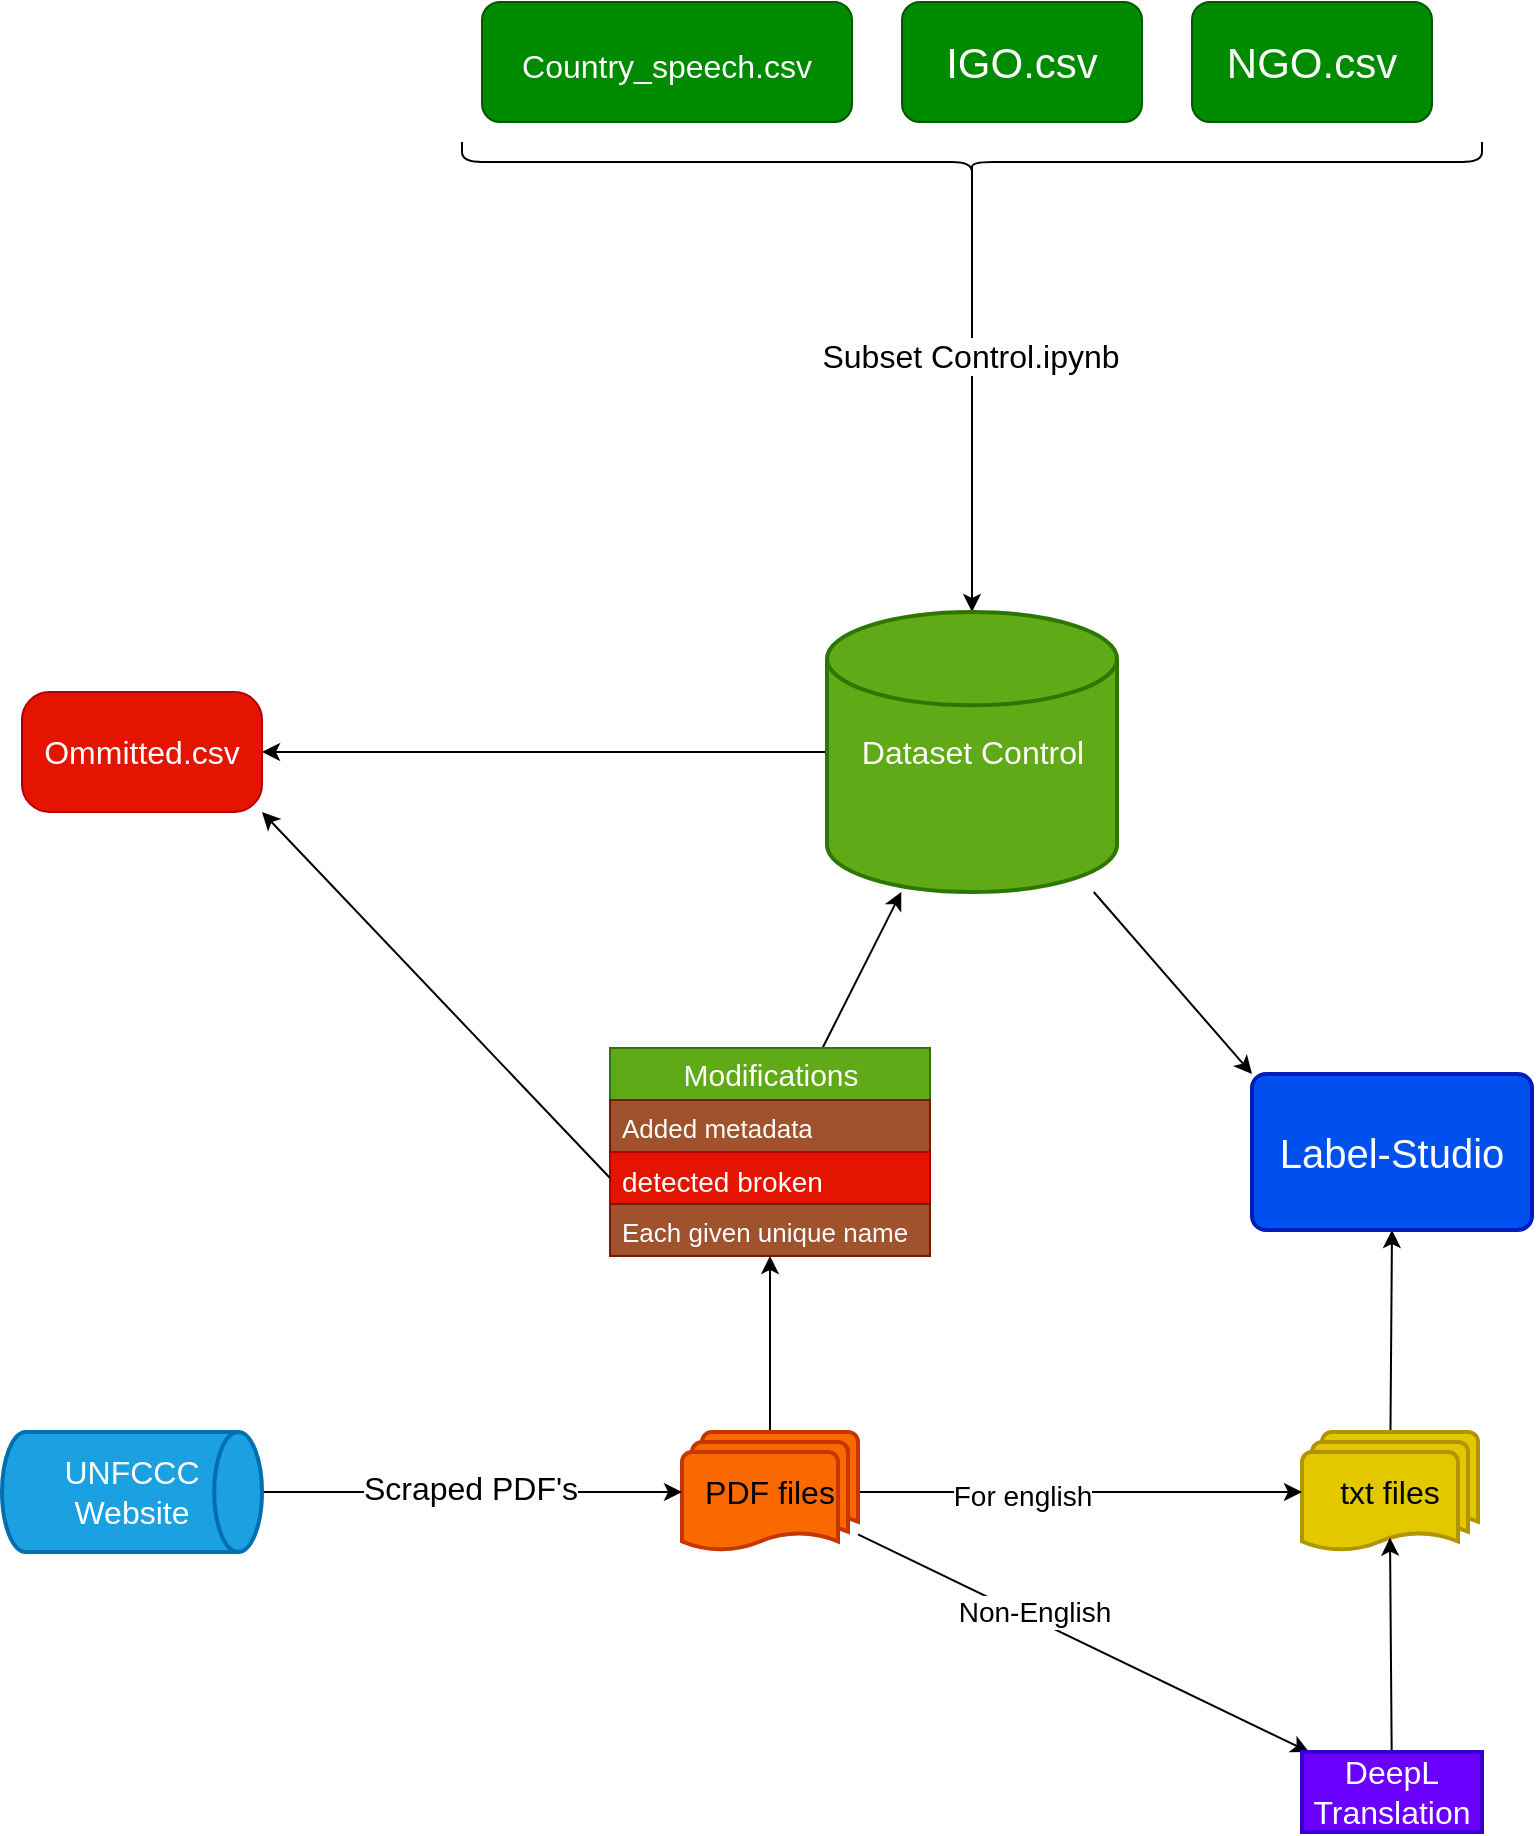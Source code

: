 <mxfile>
    <diagram id="kO-EQlBLkJEQ4z03vkCy" name="Page-1">
        <mxGraphModel dx="1467" dy="1404" grid="1" gridSize="10" guides="1" tooltips="1" connect="1" arrows="1" fold="1" page="1" pageScale="1" pageWidth="1169" pageHeight="1654" math="0" shadow="0">
            <root>
                <mxCell id="0"/>
                <mxCell id="1" parent="0"/>
                <mxCell id="31" value="" style="edgeStyle=none;html=1;fontSize=16;" parent="1" source="48" target="30" edge="1">
                    <mxGeometry relative="1" as="geometry">
                        <mxPoint x="490" y="570" as="sourcePoint"/>
                    </mxGeometry>
                </mxCell>
                <mxCell id="23" value="&lt;font style=&quot;font-size: 16px;&quot;&gt;Country_speech.csv&lt;/font&gt;" style="rounded=1;whiteSpace=wrap;html=1;fontSize=21;fillColor=#008a00;fontColor=#ffffff;strokeColor=#005700;" parent="1" vertex="1">
                    <mxGeometry x="330" y="235" width="185" height="60" as="geometry"/>
                </mxCell>
                <mxCell id="25" value="IGO.csv" style="rounded=1;whiteSpace=wrap;html=1;fontSize=21;fillColor=#008a00;fontColor=#ffffff;strokeColor=#005700;" parent="1" vertex="1">
                    <mxGeometry x="540" y="235" width="120" height="60" as="geometry"/>
                </mxCell>
                <mxCell id="28" value="NGO.csv" style="rounded=1;whiteSpace=wrap;html=1;fontSize=21;fillColor=#008a00;fontColor=#ffffff;strokeColor=#005700;" parent="1" vertex="1">
                    <mxGeometry x="685" y="235" width="120" height="60" as="geometry"/>
                </mxCell>
                <mxCell id="30" value="&lt;font style=&quot;font-size: 16px;&quot;&gt;Ommitted.csv&lt;/font&gt;" style="whiteSpace=wrap;html=1;fillColor=#e51400;strokeColor=#B20000;fontColor=#ffffff;rounded=1;arcSize=23;" parent="1" vertex="1">
                    <mxGeometry x="100" y="580" width="120" height="60" as="geometry"/>
                </mxCell>
                <mxCell id="36" style="edgeStyle=none;html=1;exitX=0.1;exitY=0.5;exitDx=0;exitDy=0;exitPerimeter=0;fontSize=16;" parent="1" source="34" target="48" edge="1">
                    <mxGeometry relative="1" as="geometry">
                        <mxPoint x="575" y="520" as="targetPoint"/>
                    </mxGeometry>
                </mxCell>
                <mxCell id="37" value="Subset Control.ipynb" style="edgeLabel;html=1;align=center;verticalAlign=middle;resizable=0;points=[];fontSize=16;" parent="36" vertex="1" connectable="0">
                    <mxGeometry x="-0.186" y="-1" relative="1" as="geometry">
                        <mxPoint as="offset"/>
                    </mxGeometry>
                </mxCell>
                <mxCell id="34" value="" style="shape=curlyBracket;whiteSpace=wrap;html=1;rounded=1;labelPosition=left;verticalLabelPosition=middle;align=right;verticalAlign=middle;fontSize=16;rotation=-90;" parent="1" vertex="1">
                    <mxGeometry x="565" y="60" width="20" height="510" as="geometry"/>
                </mxCell>
                <mxCell id="77" style="edgeStyle=none;html=1;entryX=0.5;entryY=1;entryDx=0;entryDy=0;fontSize=14;" parent="1" source="46" target="72" edge="1">
                    <mxGeometry relative="1" as="geometry"/>
                </mxCell>
                <mxCell id="46" value="txt files" style="strokeWidth=2;html=1;shape=mxgraph.flowchart.multi-document;whiteSpace=wrap;fontSize=16;fillColor=#e3c800;strokeColor=#B09500;fontColor=#000000;" parent="1" vertex="1">
                    <mxGeometry x="740" y="950" width="88" height="60" as="geometry"/>
                </mxCell>
                <mxCell id="59" style="edgeStyle=none;html=1;entryX=0.5;entryY=1;entryDx=0;entryDy=0;fontSize=14;exitX=0.5;exitY=0;exitDx=0;exitDy=0;exitPerimeter=0;" parent="1" source="47" target="55" edge="1">
                    <mxGeometry relative="1" as="geometry"/>
                </mxCell>
                <mxCell id="61" style="edgeStyle=none;html=1;entryX=0;entryY=0.5;entryDx=0;entryDy=0;entryPerimeter=0;fontSize=14;" parent="1" source="47" target="46" edge="1">
                    <mxGeometry relative="1" as="geometry"/>
                </mxCell>
                <mxCell id="62" value="For english" style="edgeLabel;html=1;align=center;verticalAlign=middle;resizable=0;points=[];fontSize=14;" parent="61" vertex="1" connectable="0">
                    <mxGeometry x="-0.267" y="-2" relative="1" as="geometry">
                        <mxPoint as="offset"/>
                    </mxGeometry>
                </mxCell>
                <mxCell id="65" value="" style="edgeStyle=none;html=1;fontSize=14;" parent="1" source="47" target="64" edge="1">
                    <mxGeometry relative="1" as="geometry"/>
                </mxCell>
                <mxCell id="67" value="Non-English" style="edgeLabel;html=1;align=center;verticalAlign=middle;resizable=0;points=[];fontSize=14;" parent="65" vertex="1" connectable="0">
                    <mxGeometry x="-0.238" y="3" relative="1" as="geometry">
                        <mxPoint as="offset"/>
                    </mxGeometry>
                </mxCell>
                <mxCell id="47" value="PDF files" style="strokeWidth=2;html=1;shape=mxgraph.flowchart.multi-document;whiteSpace=wrap;fontSize=16;fillColor=#fa6800;fontColor=#000000;strokeColor=#C73500;" parent="1" vertex="1">
                    <mxGeometry x="430" y="950" width="88" height="60" as="geometry"/>
                </mxCell>
                <mxCell id="78" style="edgeStyle=none;html=1;entryX=0;entryY=0;entryDx=0;entryDy=0;fontSize=14;" parent="1" source="48" target="72" edge="1">
                    <mxGeometry relative="1" as="geometry"/>
                </mxCell>
                <mxCell id="48" value="Dataset Control" style="strokeWidth=2;html=1;shape=mxgraph.flowchart.database;whiteSpace=wrap;fontSize=16;fillColor=#60a917;fontColor=#ffffff;strokeColor=#2D7600;" parent="1" vertex="1">
                    <mxGeometry x="502.5" y="540" width="145" height="140" as="geometry"/>
                </mxCell>
                <mxCell id="51" style="edgeStyle=none;html=1;fontSize=16;" parent="1" source="50" target="47" edge="1">
                    <mxGeometry relative="1" as="geometry"/>
                </mxCell>
                <mxCell id="52" value="Scraped PDF's" style="edgeLabel;html=1;align=center;verticalAlign=middle;resizable=0;points=[];fontSize=16;" parent="51" vertex="1" connectable="0">
                    <mxGeometry x="-0.009" y="3" relative="1" as="geometry">
                        <mxPoint y="1" as="offset"/>
                    </mxGeometry>
                </mxCell>
                <mxCell id="50" value="UNFCCC Website" style="strokeWidth=2;html=1;shape=mxgraph.flowchart.direct_data;whiteSpace=wrap;fontSize=16;fillColor=#1ba1e2;fontColor=#ffffff;strokeColor=#006EAF;" parent="1" vertex="1">
                    <mxGeometry x="90" y="950" width="130" height="60" as="geometry"/>
                </mxCell>
                <mxCell id="60" style="edgeStyle=none;html=1;fontSize=14;" parent="1" source="55" target="48" edge="1">
                    <mxGeometry relative="1" as="geometry"/>
                </mxCell>
                <mxCell id="55" value="Modifications" style="swimlane;fontStyle=0;childLayout=stackLayout;horizontal=1;startSize=26;horizontalStack=0;resizeParent=1;resizeParentMax=0;resizeLast=0;collapsible=1;marginBottom=0;html=1;fontSize=15;fillColor=#60a917;fontColor=#ffffff;strokeColor=#2D7600;" parent="1" vertex="1">
                    <mxGeometry x="394" y="758" width="160" height="104" as="geometry"/>
                </mxCell>
                <mxCell id="56" value="Added metadata" style="text;align=left;verticalAlign=top;spacingLeft=4;spacingRight=4;overflow=hidden;rotatable=0;points=[[0,0.5],[1,0.5]];portConstraint=eastwest;whiteSpace=wrap;html=1;fontSize=13;fillColor=#a0522d;fontColor=#ffffff;strokeColor=#6D1F00;" parent="55" vertex="1">
                    <mxGeometry y="26" width="160" height="26" as="geometry"/>
                </mxCell>
                <mxCell id="57" value="detected broken speeches" style="text;strokeColor=#B20000;fillColor=#e51400;align=left;verticalAlign=top;spacingLeft=4;spacingRight=4;overflow=hidden;rotatable=0;points=[[0,0.5],[1,0.5]];portConstraint=eastwest;whiteSpace=wrap;html=1;fontSize=14;fontColor=#ffffff;" parent="55" vertex="1">
                    <mxGeometry y="52" width="160" height="26" as="geometry"/>
                </mxCell>
                <mxCell id="58" value="Each given unique name" style="text;strokeColor=#6D1F00;fillColor=#a0522d;align=left;verticalAlign=top;spacingLeft=4;spacingRight=4;overflow=hidden;rotatable=0;points=[[0,0.5],[1,0.5]];portConstraint=eastwest;whiteSpace=wrap;html=1;fontSize=13;fontColor=#ffffff;" parent="55" vertex="1">
                    <mxGeometry y="78" width="160" height="26" as="geometry"/>
                </mxCell>
                <mxCell id="66" style="edgeStyle=none;html=1;entryX=0.5;entryY=0.88;entryDx=0;entryDy=0;entryPerimeter=0;fontSize=14;" parent="1" source="64" target="46" edge="1">
                    <mxGeometry relative="1" as="geometry"/>
                </mxCell>
                <mxCell id="64" value="DeepL Translation" style="whiteSpace=wrap;html=1;fontSize=16;fillColor=#6a00ff;strokeColor=#3700CC;fontColor=#ffffff;strokeWidth=2;" parent="1" vertex="1">
                    <mxGeometry x="740" y="1110" width="90" height="40" as="geometry"/>
                </mxCell>
                <mxCell id="72" value="&lt;font style=&quot;font-size: 20px;&quot;&gt;Label-Studio&lt;/font&gt;" style="rounded=1;whiteSpace=wrap;html=1;absoluteArcSize=1;arcSize=14;strokeWidth=2;fontSize=14;fillColor=#0050ef;fontColor=#ffffff;strokeColor=#001DBC;" parent="1" vertex="1">
                    <mxGeometry x="715" y="771" width="140" height="78" as="geometry"/>
                </mxCell>
                <mxCell id="75" style="edgeStyle=none;html=1;exitX=0;exitY=0.5;exitDx=0;exitDy=0;entryX=1;entryY=1;entryDx=0;entryDy=0;fontSize=14;" parent="1" source="57" target="30" edge="1">
                    <mxGeometry relative="1" as="geometry"/>
                </mxCell>
            </root>
        </mxGraphModel>
    </diagram>
</mxfile>